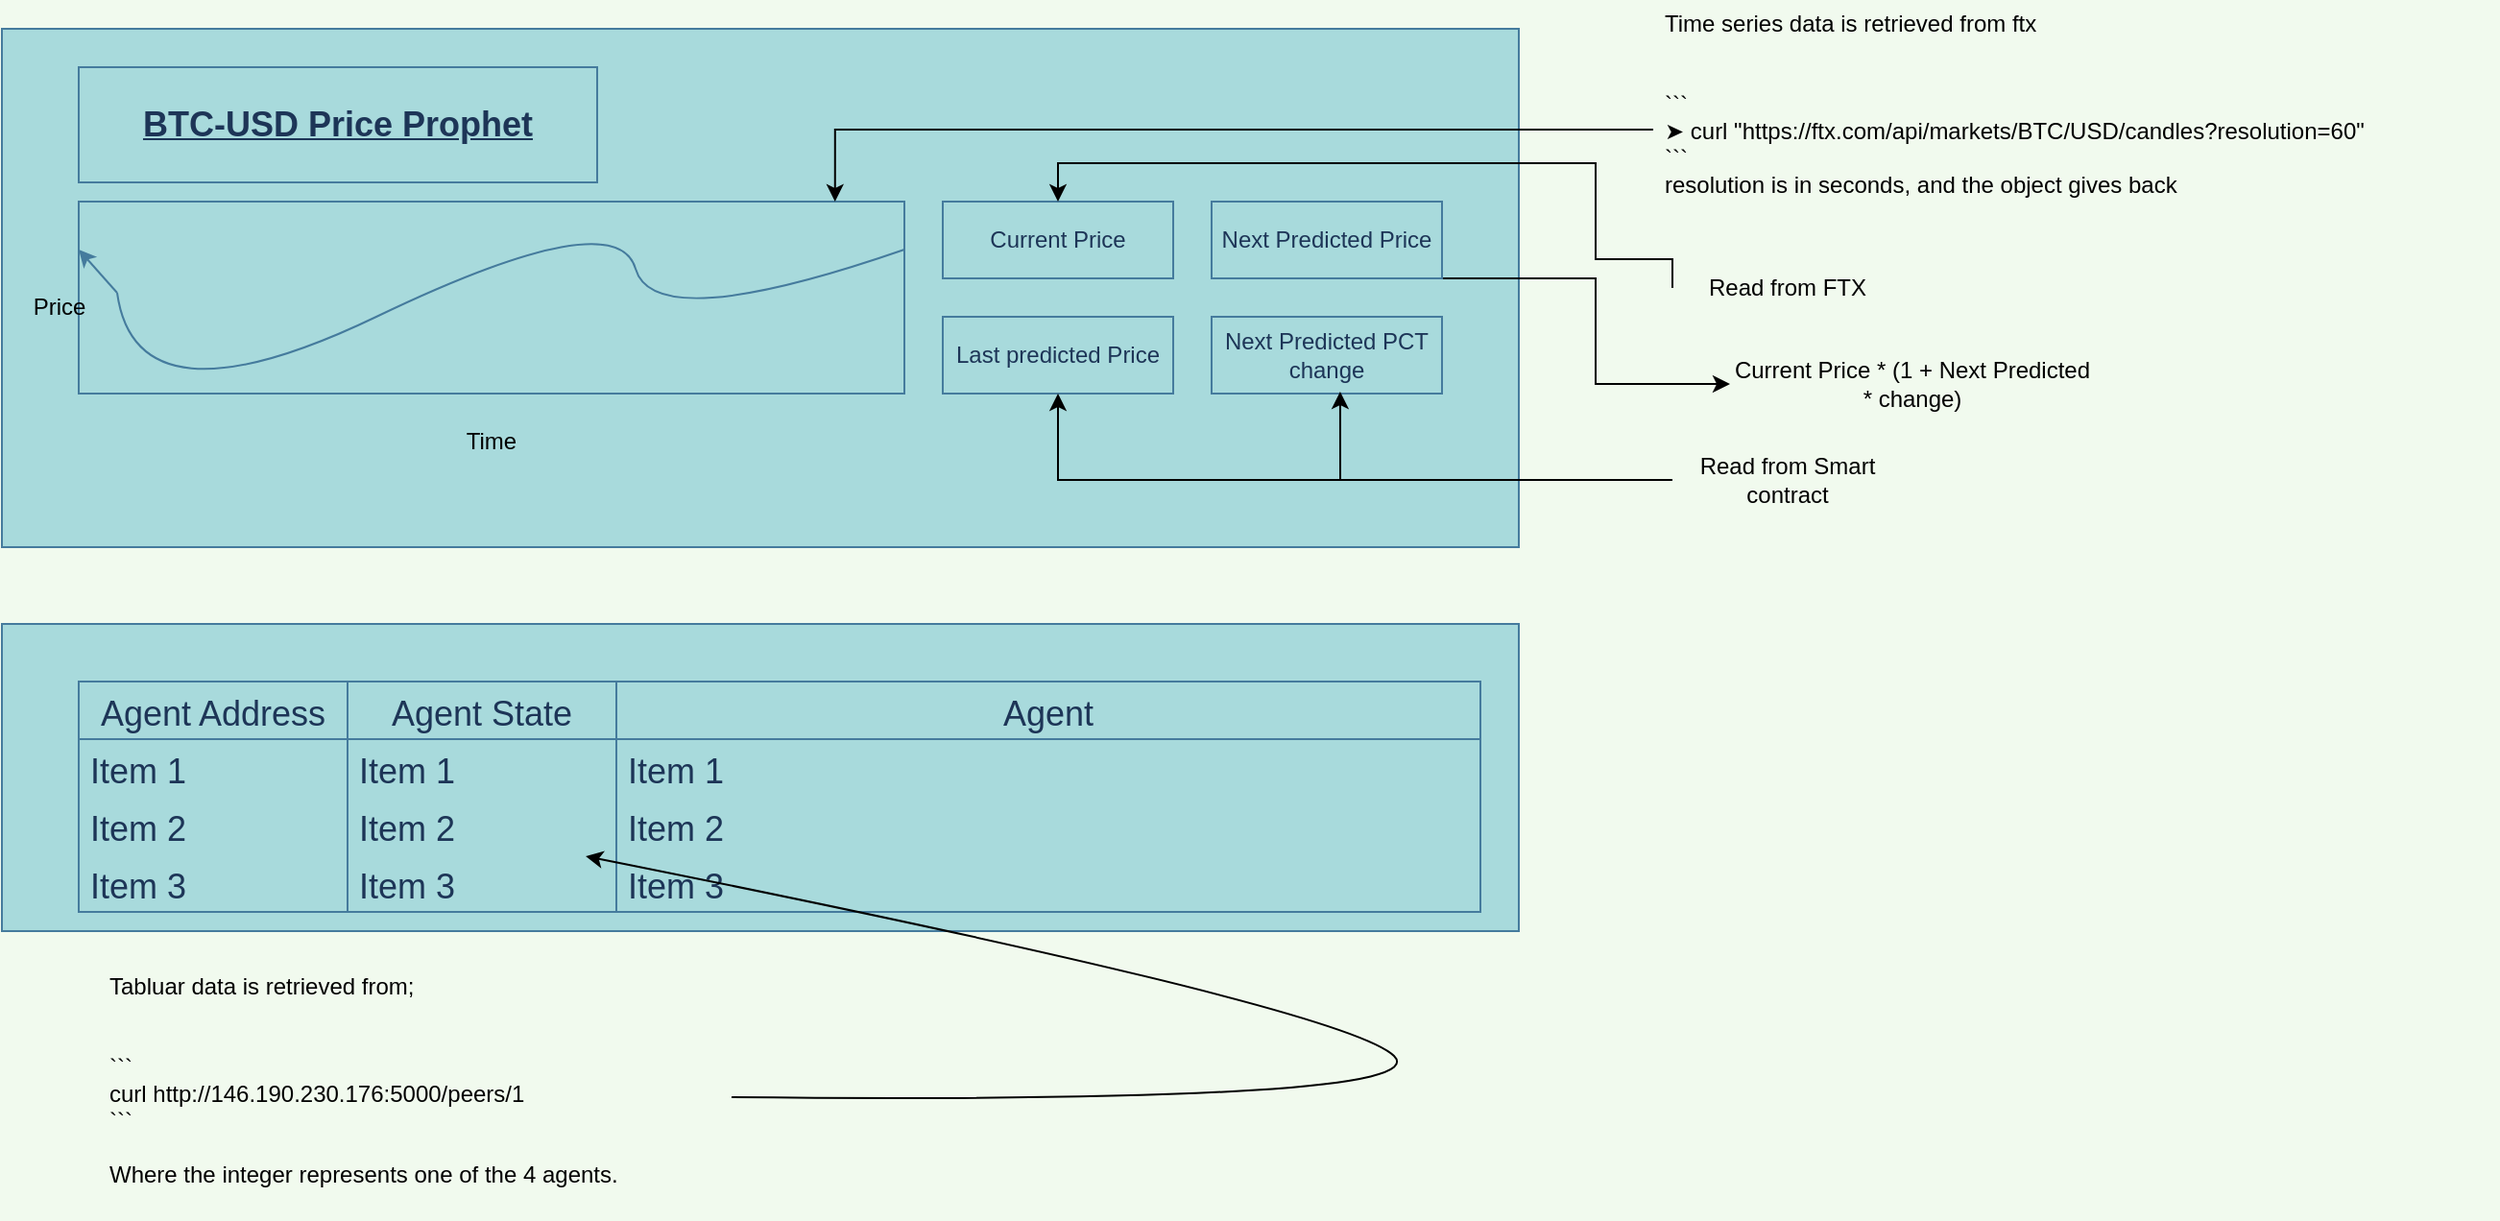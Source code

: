<mxfile version="20.5.1" type="github"><diagram id="7EmEZnSCJRzFDWp1hv6j" name="Page-1"><mxGraphModel dx="1471" dy="1094" grid="1" gridSize="10" guides="1" tooltips="1" connect="1" arrows="1" fold="1" page="1" pageScale="1" pageWidth="827" pageHeight="1169" background="#F1FAEE" math="0" shadow="0"><root><mxCell id="0"/><mxCell id="1" parent="0"/><mxCell id="EVe9-GU8BSjDjMXBqOm3-2" value="" style="rounded=0;whiteSpace=wrap;html=1;fillColor=#A8DADC;strokeColor=#457B9D;fontColor=#1D3557;" parent="1" vertex="1"><mxGeometry x="40" y="30" width="790" height="270" as="geometry"/></mxCell><mxCell id="EVe9-GU8BSjDjMXBqOm3-4" value="" style="rounded=0;whiteSpace=wrap;html=1;fillColor=#A8DADC;strokeColor=#457B9D;fontColor=#1D3557;" parent="1" vertex="1"><mxGeometry x="80" y="120" width="430" height="100" as="geometry"/></mxCell><mxCell id="EVe9-GU8BSjDjMXBqOm3-5" value="" style="curved=1;endArrow=classic;html=1;rounded=0;entryX=0;entryY=0.25;entryDx=0;entryDy=0;labelBackgroundColor=#F1FAEE;strokeColor=#457B9D;fontColor=#1D3557;exitX=1;exitY=0.25;exitDx=0;exitDy=0;startArrow=none;" parent="1" source="KBYwlo9_2HeZKr117ce5-3" target="EVe9-GU8BSjDjMXBqOm3-4" edge="1"><mxGeometry width="50" height="50" relative="1" as="geometry"><mxPoint x="530" y="430" as="sourcePoint"/><mxPoint x="580" y="380" as="targetPoint"/><Array as="points"/></mxGeometry></mxCell><mxCell id="EVe9-GU8BSjDjMXBqOm3-6" value="Current Price" style="rounded=0;whiteSpace=wrap;html=1;fillColor=#A8DADC;strokeColor=#457B9D;fontColor=#1D3557;" parent="1" vertex="1"><mxGeometry x="530" y="120" width="120" height="40" as="geometry"/></mxCell><mxCell id="EVe9-GU8BSjDjMXBqOm3-7" value="Last predicted Price" style="rounded=0;whiteSpace=wrap;html=1;fillColor=#A8DADC;strokeColor=#457B9D;fontColor=#1D3557;" parent="1" vertex="1"><mxGeometry x="530" y="180" width="120" height="40" as="geometry"/></mxCell><mxCell id="KBYwlo9_2HeZKr117ce5-17" style="edgeStyle=orthogonalEdgeStyle;rounded=0;orthogonalLoop=1;jettySize=auto;html=1;exitX=0.5;exitY=1;exitDx=0;exitDy=0;entryX=0;entryY=0.5;entryDx=0;entryDy=0;" edge="1" parent="1" source="EVe9-GU8BSjDjMXBqOm3-9" target="KBYwlo9_2HeZKr117ce5-16"><mxGeometry relative="1" as="geometry"><Array as="points"><mxPoint x="870" y="160"/><mxPoint x="870" y="215"/></Array></mxGeometry></mxCell><mxCell id="EVe9-GU8BSjDjMXBqOm3-9" value="Next Predicted Price" style="rounded=0;whiteSpace=wrap;html=1;fillColor=#A8DADC;strokeColor=#457B9D;fontColor=#1D3557;" parent="1" vertex="1"><mxGeometry x="670" y="120" width="120" height="40" as="geometry"/></mxCell><mxCell id="EVe9-GU8BSjDjMXBqOm3-10" value="Next Predicted PCT change" style="rounded=0;whiteSpace=wrap;html=1;fillColor=#A8DADC;strokeColor=#457B9D;fontColor=#1D3557;" parent="1" vertex="1"><mxGeometry x="670" y="180" width="120" height="40" as="geometry"/></mxCell><mxCell id="EVe9-GU8BSjDjMXBqOm3-11" value="&lt;font style=&quot;font-size: 18px;&quot;&gt;&lt;u&gt;&lt;b&gt;BTC-USD Price Prophet&lt;/b&gt;&lt;/u&gt;&lt;br&gt;&lt;/font&gt;" style="rounded=0;whiteSpace=wrap;html=1;strokeColor=#457B9D;fontColor=#1D3557;fillColor=#A8DADC;" parent="1" vertex="1"><mxGeometry x="80" y="50" width="270" height="60" as="geometry"/></mxCell><mxCell id="EVe9-GU8BSjDjMXBqOm3-13" value="" style="rounded=0;whiteSpace=wrap;html=1;strokeColor=#457B9D;fontSize=18;fontColor=#1D3557;fillColor=#A8DADC;" parent="1" vertex="1"><mxGeometry x="40" y="340" width="790" height="160" as="geometry"/></mxCell><mxCell id="EVe9-GU8BSjDjMXBqOm3-14" value="Agent Address" style="swimlane;fontStyle=0;childLayout=stackLayout;horizontal=1;startSize=30;horizontalStack=0;resizeParent=1;resizeParentMax=0;resizeLast=0;collapsible=1;marginBottom=0;strokeColor=#457B9D;fontSize=18;fontColor=#1D3557;fillColor=#A8DADC;" parent="1" vertex="1"><mxGeometry x="80" y="370" width="140" height="120" as="geometry"/></mxCell><mxCell id="EVe9-GU8BSjDjMXBqOm3-15" value="Item 1" style="text;strokeColor=none;fillColor=none;align=left;verticalAlign=middle;spacingLeft=4;spacingRight=4;overflow=hidden;points=[[0,0.5],[1,0.5]];portConstraint=eastwest;rotatable=0;fontSize=18;fontColor=#1D3557;" parent="EVe9-GU8BSjDjMXBqOm3-14" vertex="1"><mxGeometry y="30" width="140" height="30" as="geometry"/></mxCell><mxCell id="EVe9-GU8BSjDjMXBqOm3-16" value="Item 2" style="text;strokeColor=none;fillColor=none;align=left;verticalAlign=middle;spacingLeft=4;spacingRight=4;overflow=hidden;points=[[0,0.5],[1,0.5]];portConstraint=eastwest;rotatable=0;fontSize=18;fontColor=#1D3557;" parent="EVe9-GU8BSjDjMXBqOm3-14" vertex="1"><mxGeometry y="60" width="140" height="30" as="geometry"/></mxCell><mxCell id="EVe9-GU8BSjDjMXBqOm3-17" value="Item 3" style="text;strokeColor=none;fillColor=none;align=left;verticalAlign=middle;spacingLeft=4;spacingRight=4;overflow=hidden;points=[[0,0.5],[1,0.5]];portConstraint=eastwest;rotatable=0;fontSize=18;fontColor=#1D3557;" parent="EVe9-GU8BSjDjMXBqOm3-14" vertex="1"><mxGeometry y="90" width="140" height="30" as="geometry"/></mxCell><mxCell id="EVe9-GU8BSjDjMXBqOm3-18" value="Agent State" style="swimlane;fontStyle=0;childLayout=stackLayout;horizontal=1;startSize=30;horizontalStack=0;resizeParent=1;resizeParentMax=0;resizeLast=0;collapsible=1;marginBottom=0;strokeColor=#457B9D;fontSize=18;fontColor=#1D3557;fillColor=#A8DADC;" parent="1" vertex="1"><mxGeometry x="220" y="370" width="140" height="120" as="geometry"/></mxCell><mxCell id="EVe9-GU8BSjDjMXBqOm3-19" value="Item 1" style="text;strokeColor=none;fillColor=none;align=left;verticalAlign=middle;spacingLeft=4;spacingRight=4;overflow=hidden;points=[[0,0.5],[1,0.5]];portConstraint=eastwest;rotatable=0;fontSize=18;fontColor=#1D3557;" parent="EVe9-GU8BSjDjMXBqOm3-18" vertex="1"><mxGeometry y="30" width="140" height="30" as="geometry"/></mxCell><mxCell id="EVe9-GU8BSjDjMXBqOm3-20" value="Item 2" style="text;strokeColor=none;fillColor=none;align=left;verticalAlign=middle;spacingLeft=4;spacingRight=4;overflow=hidden;points=[[0,0.5],[1,0.5]];portConstraint=eastwest;rotatable=0;fontSize=18;fontColor=#1D3557;" parent="EVe9-GU8BSjDjMXBqOm3-18" vertex="1"><mxGeometry y="60" width="140" height="30" as="geometry"/></mxCell><mxCell id="EVe9-GU8BSjDjMXBqOm3-21" value="Item 3" style="text;strokeColor=none;fillColor=none;align=left;verticalAlign=middle;spacingLeft=4;spacingRight=4;overflow=hidden;points=[[0,0.5],[1,0.5]];portConstraint=eastwest;rotatable=0;fontSize=18;fontColor=#1D3557;" parent="EVe9-GU8BSjDjMXBqOm3-18" vertex="1"><mxGeometry y="90" width="140" height="30" as="geometry"/></mxCell><mxCell id="EVe9-GU8BSjDjMXBqOm3-22" value="Agent" style="swimlane;fontStyle=0;childLayout=stackLayout;horizontal=1;startSize=30;horizontalStack=0;resizeParent=1;resizeParentMax=0;resizeLast=0;collapsible=1;marginBottom=0;strokeColor=#457B9D;fontSize=18;fontColor=#1D3557;fillColor=#A8DADC;" parent="1" vertex="1"><mxGeometry x="360" y="370" width="450" height="120" as="geometry"/></mxCell><mxCell id="EVe9-GU8BSjDjMXBqOm3-23" value="Item 1" style="text;strokeColor=none;fillColor=none;align=left;verticalAlign=middle;spacingLeft=4;spacingRight=4;overflow=hidden;points=[[0,0.5],[1,0.5]];portConstraint=eastwest;rotatable=0;fontSize=18;fontColor=#1D3557;" parent="EVe9-GU8BSjDjMXBqOm3-22" vertex="1"><mxGeometry y="30" width="450" height="30" as="geometry"/></mxCell><mxCell id="EVe9-GU8BSjDjMXBqOm3-24" value="Item 2" style="text;strokeColor=none;fillColor=none;align=left;verticalAlign=middle;spacingLeft=4;spacingRight=4;overflow=hidden;points=[[0,0.5],[1,0.5]];portConstraint=eastwest;rotatable=0;fontSize=18;fontColor=#1D3557;" parent="EVe9-GU8BSjDjMXBqOm3-22" vertex="1"><mxGeometry y="60" width="450" height="30" as="geometry"/></mxCell><mxCell id="EVe9-GU8BSjDjMXBqOm3-25" value="Item 3" style="text;strokeColor=none;fillColor=none;align=left;verticalAlign=middle;spacingLeft=4;spacingRight=4;overflow=hidden;points=[[0,0.5],[1,0.5]];portConstraint=eastwest;rotatable=0;fontSize=18;fontColor=#1D3557;" parent="EVe9-GU8BSjDjMXBqOm3-22" vertex="1"><mxGeometry y="90" width="450" height="30" as="geometry"/></mxCell><mxCell id="KBYwlo9_2HeZKr117ce5-2" value="Time" style="text;html=1;strokeColor=none;fillColor=none;align=center;verticalAlign=middle;whiteSpace=wrap;rounded=0;" vertex="1" parent="1"><mxGeometry x="265" y="230" width="60" height="30" as="geometry"/></mxCell><mxCell id="KBYwlo9_2HeZKr117ce5-3" value="&lt;div&gt;Price&lt;/div&gt;" style="text;html=1;strokeColor=none;fillColor=none;align=center;verticalAlign=middle;whiteSpace=wrap;rounded=0;" vertex="1" parent="1"><mxGeometry x="40" y="160" width="60" height="30" as="geometry"/></mxCell><mxCell id="KBYwlo9_2HeZKr117ce5-4" value="" style="curved=1;endArrow=none;html=1;rounded=0;entryX=1;entryY=0.25;entryDx=0;entryDy=0;labelBackgroundColor=#F1FAEE;strokeColor=#457B9D;fontColor=#1D3557;exitX=1;exitY=0.25;exitDx=0;exitDy=0;" edge="1" parent="1" source="EVe9-GU8BSjDjMXBqOm3-4" target="KBYwlo9_2HeZKr117ce5-3"><mxGeometry width="50" height="50" relative="1" as="geometry"><mxPoint x="510" y="145" as="sourcePoint"/><mxPoint x="80" y="145" as="targetPoint"/><Array as="points"><mxPoint x="380" y="190"/><mxPoint x="360" y="120"/><mxPoint x="110" y="240"/></Array></mxGeometry></mxCell><mxCell id="KBYwlo9_2HeZKr117ce5-5" value="Tabluar data is retrieved from;&#xA;&#xA;&#xA;```&#xA;curl http://146.190.230.176:5000/peers/1 &#xA;```&#xA;&#xA;Where the integer represents one of the 4 agents.&#xA;&#xA;" style="text;strokeColor=none;fillColor=none;align=left;verticalAlign=middle;spacingLeft=4;spacingRight=4;overflow=hidden;points=[[0,0.5],[1,0.5]];portConstraint=eastwest;rotatable=0;" vertex="1" parent="1"><mxGeometry x="90" y="520" width="330" height="130" as="geometry"/></mxCell><mxCell id="KBYwlo9_2HeZKr117ce5-9" style="edgeStyle=orthogonalEdgeStyle;rounded=0;orthogonalLoop=1;jettySize=auto;html=1;entryX=0.916;entryY=0;entryDx=0;entryDy=0;entryPerimeter=0;" edge="1" parent="1" source="KBYwlo9_2HeZKr117ce5-7" target="EVe9-GU8BSjDjMXBqOm3-4"><mxGeometry relative="1" as="geometry"/></mxCell><mxCell id="KBYwlo9_2HeZKr117ce5-7" value="Time series data is retrieved from ftx&#xA;&#xA;&#xA;```&#xA;➤ curl &quot;https://ftx.com/api/markets/BTC/USD/candles?resolution=60&quot;&#xA;```&#xA;resolution is in seconds, and the object gives back &#xA;&#xA;" style="text;strokeColor=none;fillColor=none;align=left;verticalAlign=middle;spacingLeft=4;spacingRight=4;overflow=hidden;points=[[0,0.5],[1,0.5]];portConstraint=eastwest;rotatable=0;" vertex="1" parent="1"><mxGeometry x="900" y="15" width="440" height="135" as="geometry"/></mxCell><mxCell id="KBYwlo9_2HeZKr117ce5-8" value="" style="curved=1;endArrow=classic;html=1;rounded=0;entryX=0.886;entryY=0.033;entryDx=0;entryDy=0;entryPerimeter=0;" edge="1" parent="1" source="KBYwlo9_2HeZKr117ce5-5" target="EVe9-GU8BSjDjMXBqOm3-21"><mxGeometry width="50" height="50" relative="1" as="geometry"><mxPoint x="740" y="590" as="sourcePoint"/><mxPoint x="790" y="540" as="targetPoint"/><Array as="points"><mxPoint x="790" y="590"/><mxPoint x="740" y="540"/></Array></mxGeometry></mxCell><mxCell id="KBYwlo9_2HeZKr117ce5-12" style="edgeStyle=orthogonalEdgeStyle;rounded=0;orthogonalLoop=1;jettySize=auto;html=1;exitX=0;exitY=0.5;exitDx=0;exitDy=0;" edge="1" parent="1" source="KBYwlo9_2HeZKr117ce5-11" target="EVe9-GU8BSjDjMXBqOm3-6"><mxGeometry relative="1" as="geometry"><Array as="points"><mxPoint x="910" y="150"/><mxPoint x="870" y="150"/><mxPoint x="870" y="100"/><mxPoint x="590" y="100"/></Array></mxGeometry></mxCell><mxCell id="KBYwlo9_2HeZKr117ce5-11" value="Read from FTX" style="text;html=1;strokeColor=none;fillColor=none;align=center;verticalAlign=middle;whiteSpace=wrap;rounded=0;" vertex="1" parent="1"><mxGeometry x="910" y="140" width="120" height="50" as="geometry"/></mxCell><mxCell id="KBYwlo9_2HeZKr117ce5-14" style="edgeStyle=orthogonalEdgeStyle;rounded=0;orthogonalLoop=1;jettySize=auto;html=1;entryX=0.5;entryY=1;entryDx=0;entryDy=0;" edge="1" parent="1" source="KBYwlo9_2HeZKr117ce5-13" target="EVe9-GU8BSjDjMXBqOm3-7"><mxGeometry relative="1" as="geometry"/></mxCell><mxCell id="KBYwlo9_2HeZKr117ce5-15" style="edgeStyle=orthogonalEdgeStyle;rounded=0;orthogonalLoop=1;jettySize=auto;html=1;exitX=0;exitY=0.5;exitDx=0;exitDy=0;entryX=0.558;entryY=0.975;entryDx=0;entryDy=0;entryPerimeter=0;" edge="1" parent="1" source="KBYwlo9_2HeZKr117ce5-13" target="EVe9-GU8BSjDjMXBqOm3-10"><mxGeometry relative="1" as="geometry"/></mxCell><mxCell id="KBYwlo9_2HeZKr117ce5-13" value="&lt;div&gt;Read from Smart contract&lt;/div&gt;" style="text;html=1;strokeColor=none;fillColor=none;align=center;verticalAlign=middle;whiteSpace=wrap;rounded=0;" vertex="1" parent="1"><mxGeometry x="910" y="240" width="120" height="50" as="geometry"/></mxCell><mxCell id="KBYwlo9_2HeZKr117ce5-16" value="Current Price * (1 + Next Predicted * change) " style="text;html=1;strokeColor=none;fillColor=none;align=center;verticalAlign=middle;whiteSpace=wrap;rounded=0;" vertex="1" parent="1"><mxGeometry x="940" y="200" width="190" height="30" as="geometry"/></mxCell></root></mxGraphModel></diagram></mxfile>
